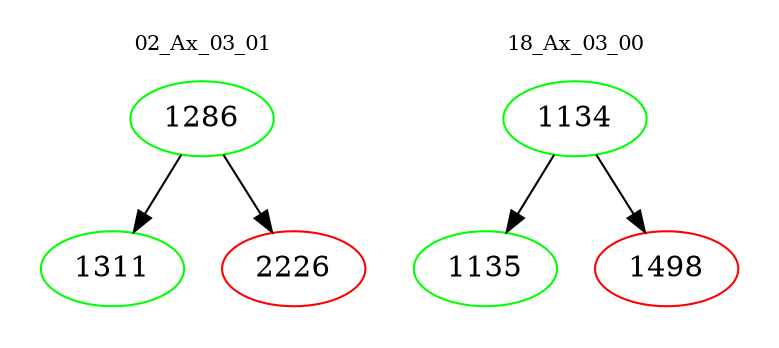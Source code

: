 digraph{
subgraph cluster_0 {
color = white
label = "02_Ax_03_01";
fontsize=10;
T0_1286 [label="1286", color="green"]
T0_1286 -> T0_1311 [color="black"]
T0_1311 [label="1311", color="green"]
T0_1286 -> T0_2226 [color="black"]
T0_2226 [label="2226", color="red"]
}
subgraph cluster_1 {
color = white
label = "18_Ax_03_00";
fontsize=10;
T1_1134 [label="1134", color="green"]
T1_1134 -> T1_1135 [color="black"]
T1_1135 [label="1135", color="green"]
T1_1134 -> T1_1498 [color="black"]
T1_1498 [label="1498", color="red"]
}
}
